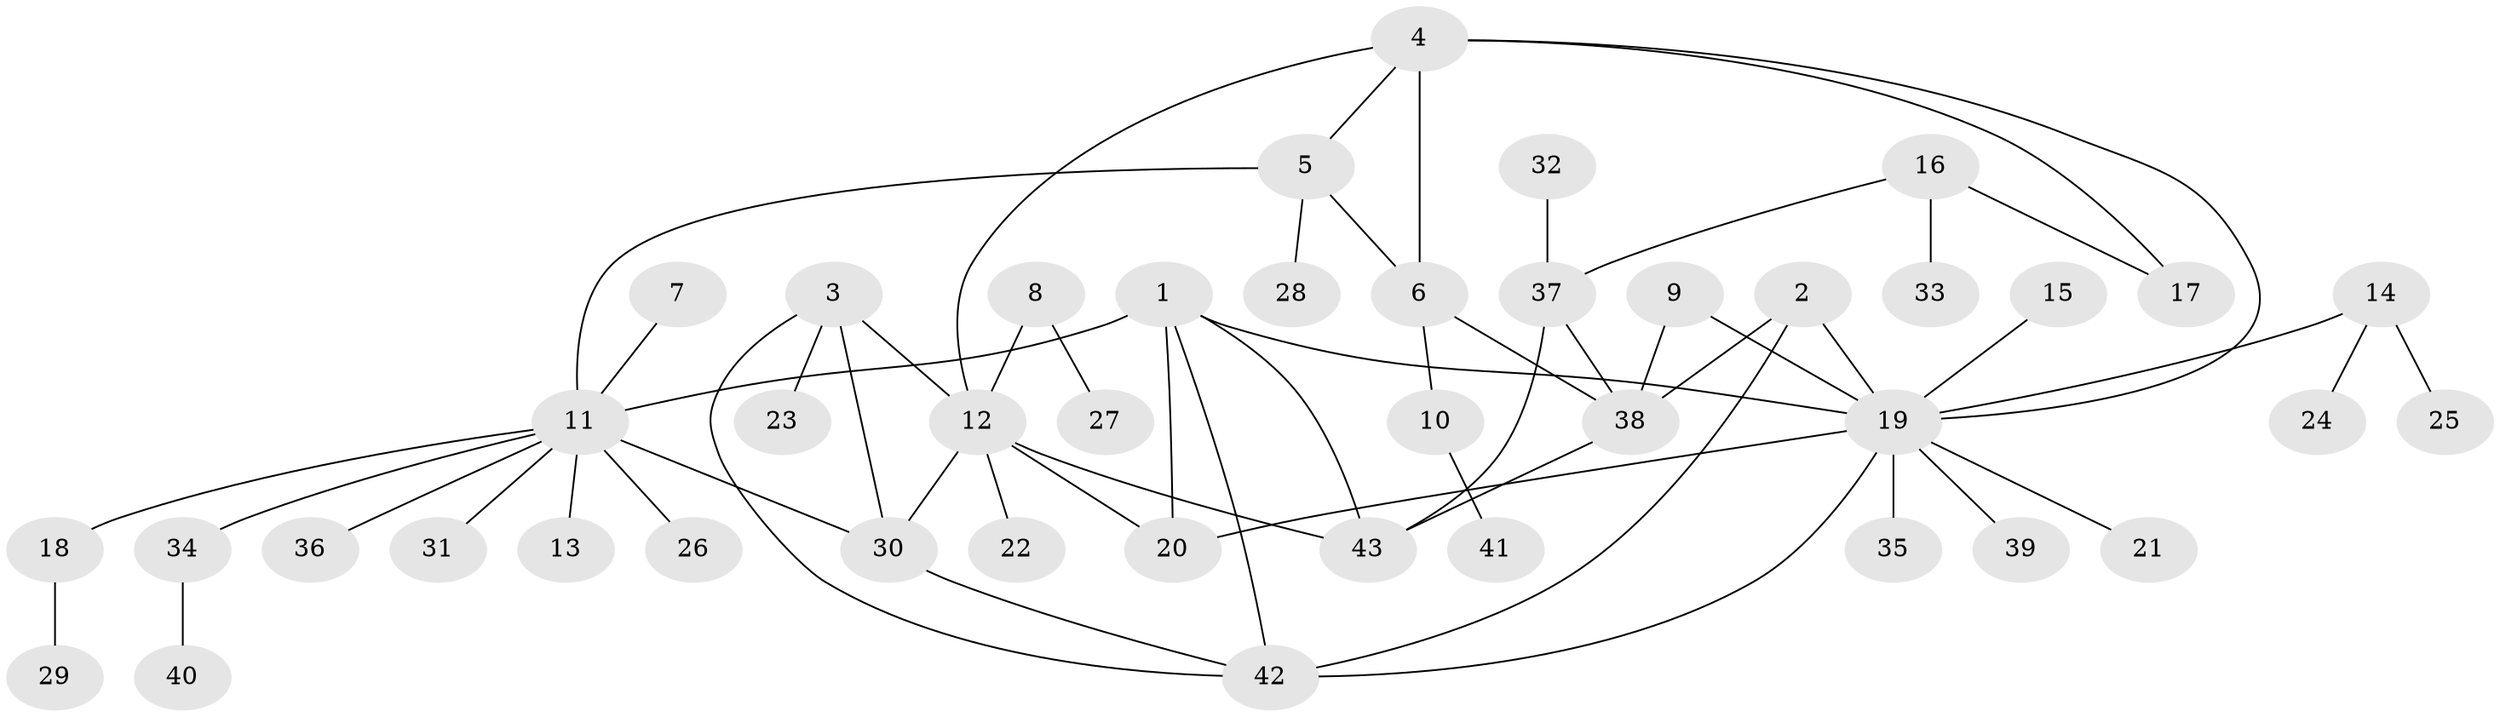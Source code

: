 // original degree distribution, {3: 0.05, 5: 0.1, 12: 0.016666666666666666, 11: 0.016666666666666666, 4: 0.08333333333333333, 8: 0.016666666666666666, 6: 0.016666666666666666, 1: 0.4666666666666667, 2: 0.23333333333333334}
// Generated by graph-tools (version 1.1) at 2025/37/03/04/25 23:37:49]
// undirected, 43 vertices, 58 edges
graph export_dot {
  node [color=gray90,style=filled];
  1;
  2;
  3;
  4;
  5;
  6;
  7;
  8;
  9;
  10;
  11;
  12;
  13;
  14;
  15;
  16;
  17;
  18;
  19;
  20;
  21;
  22;
  23;
  24;
  25;
  26;
  27;
  28;
  29;
  30;
  31;
  32;
  33;
  34;
  35;
  36;
  37;
  38;
  39;
  40;
  41;
  42;
  43;
  1 -- 11 [weight=2.0];
  1 -- 19 [weight=1.0];
  1 -- 20 [weight=1.0];
  1 -- 42 [weight=1.0];
  1 -- 43 [weight=1.0];
  2 -- 19 [weight=1.0];
  2 -- 38 [weight=1.0];
  2 -- 42 [weight=1.0];
  3 -- 12 [weight=1.0];
  3 -- 23 [weight=1.0];
  3 -- 30 [weight=1.0];
  3 -- 42 [weight=1.0];
  4 -- 5 [weight=1.0];
  4 -- 6 [weight=1.0];
  4 -- 12 [weight=1.0];
  4 -- 17 [weight=1.0];
  4 -- 19 [weight=1.0];
  5 -- 6 [weight=1.0];
  5 -- 11 [weight=1.0];
  5 -- 28 [weight=1.0];
  6 -- 10 [weight=1.0];
  6 -- 38 [weight=1.0];
  7 -- 11 [weight=1.0];
  8 -- 12 [weight=1.0];
  8 -- 27 [weight=1.0];
  9 -- 19 [weight=1.0];
  9 -- 38 [weight=1.0];
  10 -- 41 [weight=1.0];
  11 -- 13 [weight=1.0];
  11 -- 18 [weight=1.0];
  11 -- 26 [weight=1.0];
  11 -- 30 [weight=1.0];
  11 -- 31 [weight=1.0];
  11 -- 34 [weight=1.0];
  11 -- 36 [weight=1.0];
  12 -- 20 [weight=1.0];
  12 -- 22 [weight=1.0];
  12 -- 30 [weight=1.0];
  12 -- 43 [weight=1.0];
  14 -- 19 [weight=1.0];
  14 -- 24 [weight=1.0];
  14 -- 25 [weight=1.0];
  15 -- 19 [weight=1.0];
  16 -- 17 [weight=1.0];
  16 -- 33 [weight=1.0];
  16 -- 37 [weight=1.0];
  18 -- 29 [weight=1.0];
  19 -- 20 [weight=1.0];
  19 -- 21 [weight=1.0];
  19 -- 35 [weight=1.0];
  19 -- 39 [weight=1.0];
  19 -- 42 [weight=1.0];
  30 -- 42 [weight=1.0];
  32 -- 37 [weight=1.0];
  34 -- 40 [weight=1.0];
  37 -- 38 [weight=1.0];
  37 -- 43 [weight=1.0];
  38 -- 43 [weight=1.0];
}
